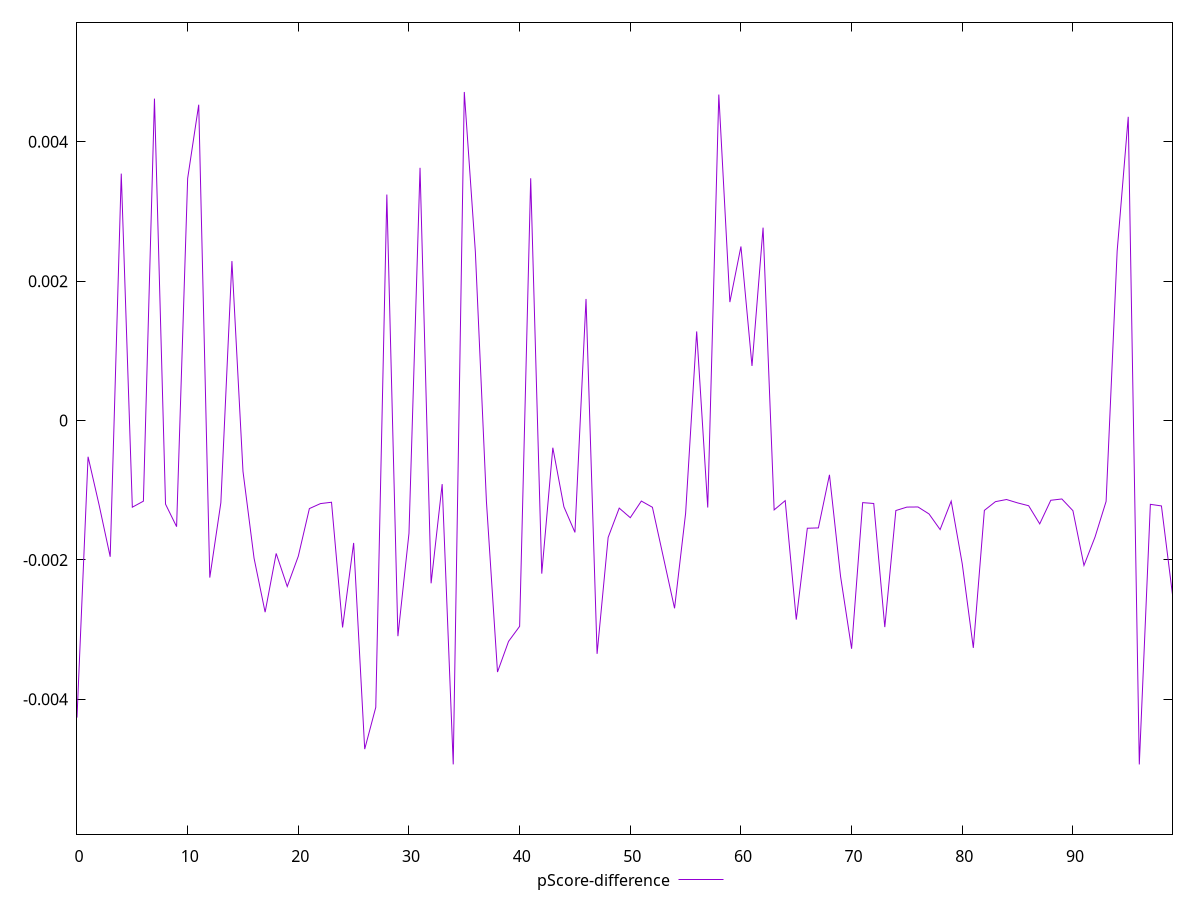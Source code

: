 reset

$pScoreDifference <<EOF
0 -0.004261610205451127
1 -0.0005188566322188448
2 -0.0012123731214387368
3 -0.0019540826960708912
4 0.003543528522817141
5 -0.0012427674470105732
6 -0.001156338340853491
7 0.004620342539380262
8 -0.0011988188948777179
9 -0.0015220416760297617
10 0.0034751536378551107
11 0.004532528208508468
12 -0.0022530288156443756
13 -0.0011777513311992394
14 0.0022885443276740025
15 -0.0007286679047866507
16 -0.0019742679026110155
17 -0.0027493022910043408
18 -0.001906364986686837
19 -0.002380646710876011
20 -0.0019456263731667534
21 -0.0012627297583445163
22 -0.0011910710213955955
23 -0.0011717049011102931
24 -0.0029682518661779955
25 -0.001755673150644732
26 -0.004714315221160614
27 -0.004114389235088223
28 0.0032436977641090436
29 -0.0030936641330341352
30 -0.0016184293518753945
31 0.0036267716598907818
32 -0.002334874170865975
33 -0.0009111877875471741
34 -0.004933711172383615
35 0.0047152936388639155
36 0.002422001383165173
37 -0.001161239587832652
38 -0.0036081605915886383
39 -0.0031681359969890632
40 -0.002952103212820134
41 0.003477006492094703
42 -0.0021965089890508827
43 -0.00038933548554453967
44 -0.0012363873060786679
45 -0.0016043540816967905
46 0.0017452220407560004
47 -0.003346851158579689
48 -0.0016762769923448495
49 -0.0012558569477717496
50 -0.0013933137006898466
51 -0.0011546931072228261
52 -0.0012437862233786179
53 -0.001967722098785929
54 -0.00269335614247046
55 -0.0013310659158776161
56 0.0012794113476997104
57 -0.0012476900965084914
58 0.0046787197190174545
59 0.0017002720603273014
60 0.002498451631160581
61 0.000784380605109325
62 0.002768473683886885
63 -0.0012815558649765801
64 -0.0011486709831141084
65 -0.002855722747015399
66 -0.001544736526956303
67 -0.0015398920674907224
68 -0.0007780500424219294
69 -0.002231963185993169
70 -0.003273624417566068
71 -0.0011772100609893643
72 -0.0011894536426395597
73 -0.002963580130136423
74 -0.00129066323051652
75 -0.0012412570230628805
76 -0.0012393942609000286
77 -0.0013401785776792075
78 -0.0015637255542688688
79 -0.0011555864097495538
80 -0.002056016517129944
81 -0.0032613603274371794
82 -0.0012884301017892508
83 -0.0011631858537199946
84 -0.0011325425211398121
85 -0.0011809810995592196
86 -0.0012216757695090452
87 -0.0014820668183412877
88 -0.001143481340321273
89 -0.0011246716210705499
90 -0.0012924345746070376
91 -0.0020783323057094183
92 -0.0016704536023033345
93 -0.001159551870831721
94 0.0024341214560511526
95 0.004359122462701315
96 -0.004934059063283591
97 -0.0012015487996877017
98 -0.001224514923838571
99 -0.0024977659779017447
EOF

set key outside below
set xrange [0:99]
set yrange [-0.005934059063283591:0.0057152936388639155]
set trange [-0.005934059063283591:0.0057152936388639155]
set terminal svg size 640, 500 enhanced background rgb 'white'
set output "report_00013_2021-02-09T12-04-24.940Z/speed-index/samples/pages+cached+noadtech+nomedia+nocss/pScore-difference/values.svg"

plot $pScoreDifference title "pScore-difference" with line

reset
